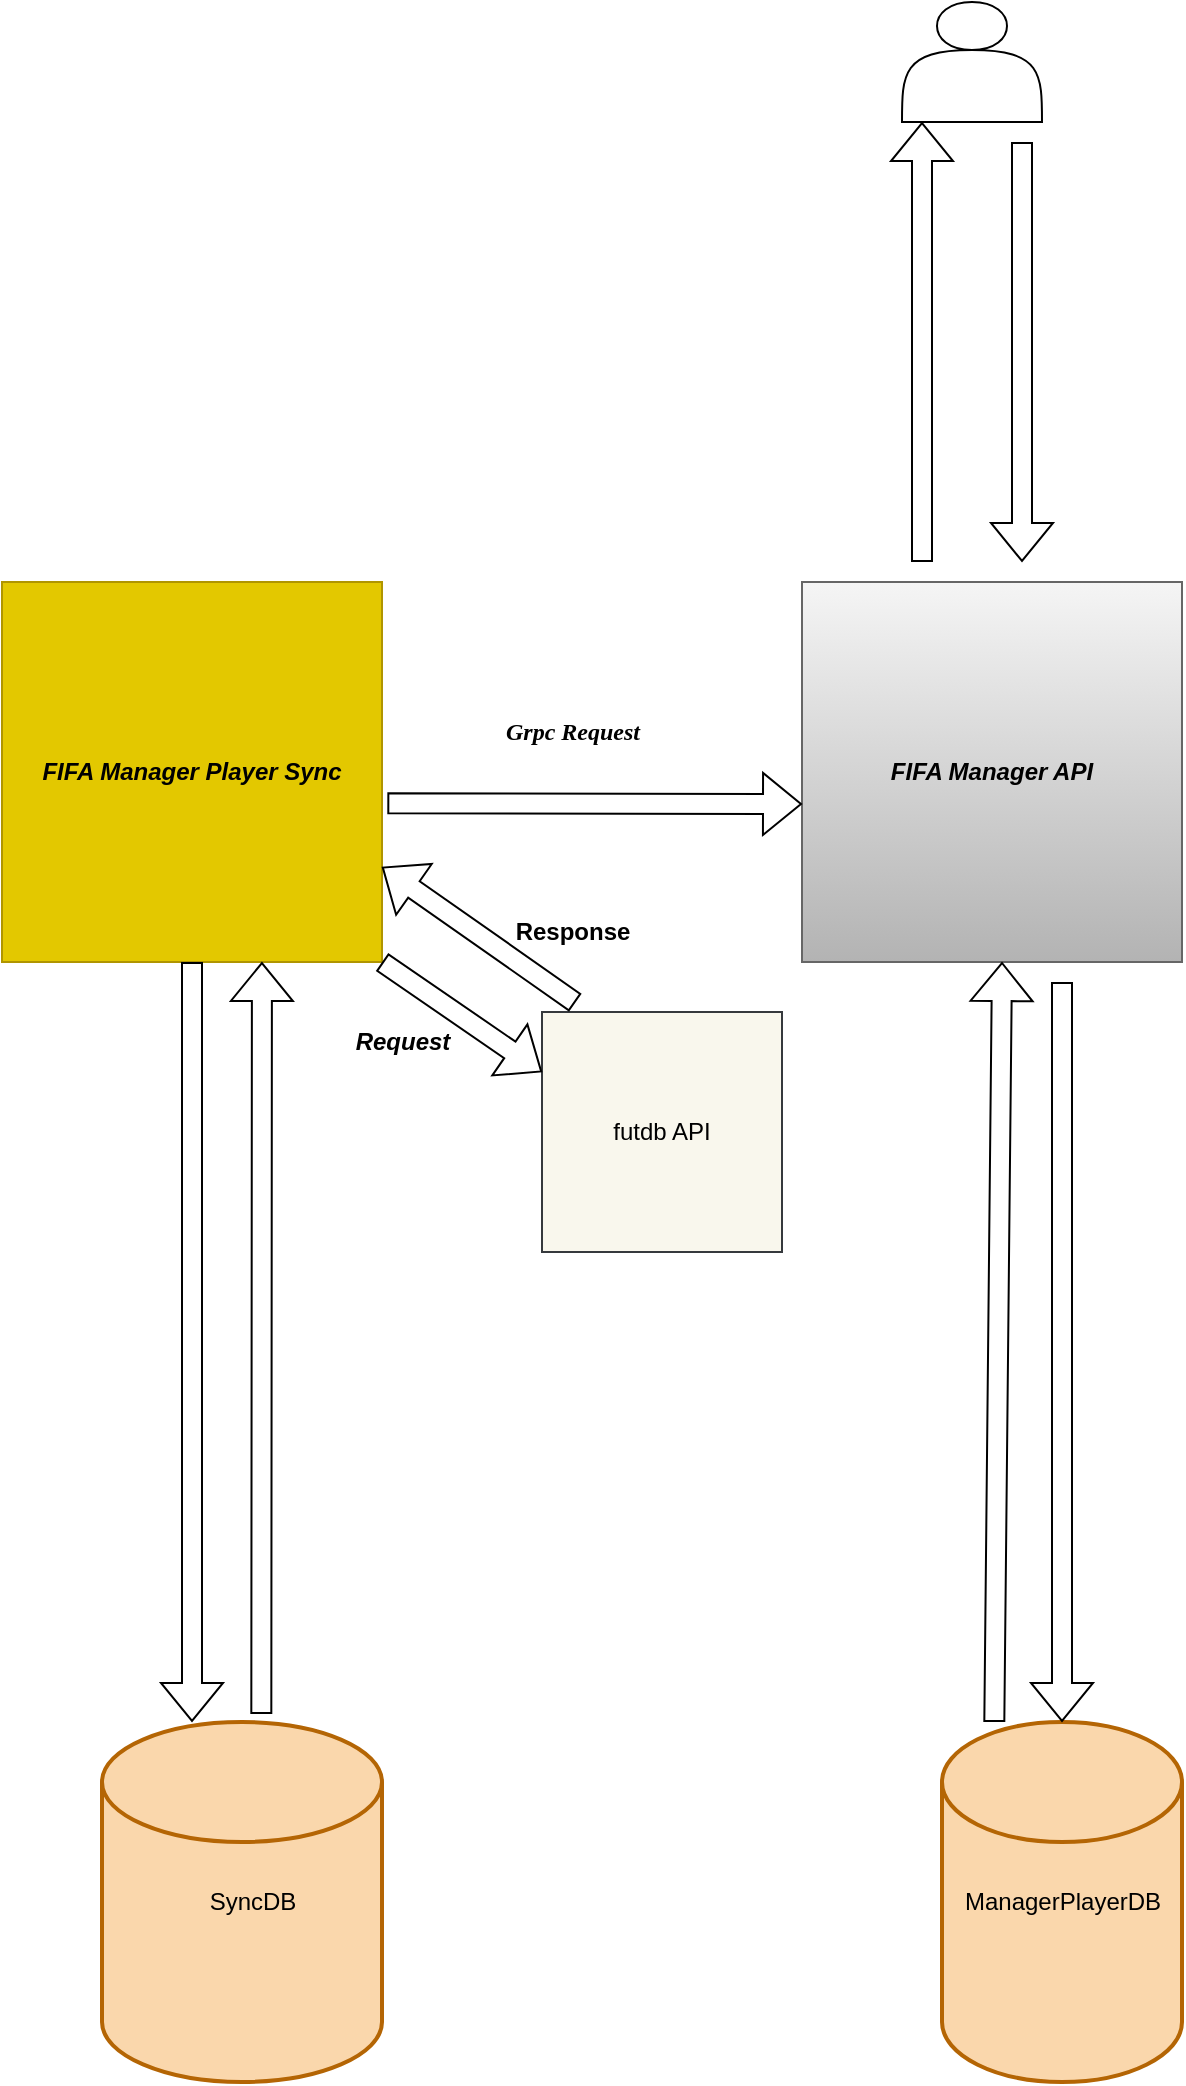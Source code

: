 <mxfile version="20.6.2" type="github">
  <diagram id="fmBw7mxjbvWGm2GWvBtQ" name="Página-1">
    <mxGraphModel dx="2062" dy="1114" grid="1" gridSize="10" guides="1" tooltips="1" connect="1" arrows="1" fold="1" page="1" pageScale="1" pageWidth="827" pageHeight="1169" math="0" shadow="0">
      <root>
        <mxCell id="0" />
        <mxCell id="1" parent="0" />
        <mxCell id="j1v4Q9wKb9o2JD1riZlh-1" value="" style="strokeWidth=2;html=1;shape=mxgraph.flowchart.database;whiteSpace=wrap;fillColor=#fad7ac;strokeColor=#b46504;" parent="1" vertex="1">
          <mxGeometry x="90" y="880" width="140" height="180" as="geometry" />
        </mxCell>
        <mxCell id="j1v4Q9wKb9o2JD1riZlh-2" value="" style="strokeWidth=2;html=1;shape=mxgraph.flowchart.database;whiteSpace=wrap;fillColor=#fad7ac;strokeColor=#b46504;" parent="1" vertex="1">
          <mxGeometry x="510" y="880" width="120" height="180" as="geometry" />
        </mxCell>
        <mxCell id="j1v4Q9wKb9o2JD1riZlh-3" value="" style="shape=actor;whiteSpace=wrap;html=1;" parent="1" vertex="1">
          <mxGeometry x="490" y="20" width="70" height="60" as="geometry" />
        </mxCell>
        <mxCell id="j1v4Q9wKb9o2JD1riZlh-5" value="FIFA Manager Player Sync" style="whiteSpace=wrap;html=1;aspect=fixed;fillColor=#e3c800;strokeColor=#B09500;fontColor=#000000;fontStyle=3" parent="1" vertex="1">
          <mxGeometry x="40" y="310" width="190" height="190" as="geometry" />
        </mxCell>
        <mxCell id="j1v4Q9wKb9o2JD1riZlh-6" value="FIFA Manager API" style="whiteSpace=wrap;html=1;aspect=fixed;fillColor=#f5f5f5;gradientColor=#b3b3b3;strokeColor=#666666;fontStyle=3" parent="1" vertex="1">
          <mxGeometry x="440" y="310" width="190" height="190" as="geometry" />
        </mxCell>
        <mxCell id="j1v4Q9wKb9o2JD1riZlh-11" value="futdb API&lt;br&gt;" style="whiteSpace=wrap;html=1;aspect=fixed;fillColor=#f9f7ed;strokeColor=#36393d;" parent="1" vertex="1">
          <mxGeometry x="310" y="525" width="120" height="120" as="geometry" />
        </mxCell>
        <mxCell id="j1v4Q9wKb9o2JD1riZlh-25" value="" style="shape=flexArrow;endArrow=classic;html=1;rounded=0;exitX=1.014;exitY=0.582;exitDx=0;exitDy=0;exitPerimeter=0;" parent="1" source="j1v4Q9wKb9o2JD1riZlh-5" edge="1">
          <mxGeometry width="50" height="50" relative="1" as="geometry">
            <mxPoint x="280" y="430" as="sourcePoint" />
            <mxPoint x="440" y="421" as="targetPoint" />
          </mxGeometry>
        </mxCell>
        <mxCell id="j1v4Q9wKb9o2JD1riZlh-26" value="Grpc Request" style="text;html=1;align=center;verticalAlign=middle;resizable=0;points=[];autosize=1;strokeColor=none;fillColor=none;fontStyle=3;fontFamily=Verdana;" parent="1" vertex="1">
          <mxGeometry x="270" y="370" width="110" height="30" as="geometry" />
        </mxCell>
        <mxCell id="j1v4Q9wKb9o2JD1riZlh-28" value="" style="shape=flexArrow;endArrow=classic;html=1;rounded=0;exitX=0.5;exitY=1;exitDx=0;exitDy=0;" parent="1" source="j1v4Q9wKb9o2JD1riZlh-5" edge="1">
          <mxGeometry width="50" height="50" relative="1" as="geometry">
            <mxPoint x="40" y="680" as="sourcePoint" />
            <mxPoint x="135" y="880" as="targetPoint" />
          </mxGeometry>
        </mxCell>
        <mxCell id="j1v4Q9wKb9o2JD1riZlh-29" value="" style="shape=flexArrow;endArrow=classic;html=1;rounded=0;entryX=0.684;entryY=1;entryDx=0;entryDy=0;entryPerimeter=0;exitX=0.569;exitY=-0.022;exitDx=0;exitDy=0;exitPerimeter=0;" parent="1" source="j1v4Q9wKb9o2JD1riZlh-1" target="j1v4Q9wKb9o2JD1riZlh-5" edge="1">
          <mxGeometry width="50" height="50" relative="1" as="geometry">
            <mxPoint x="170" y="680" as="sourcePoint" />
            <mxPoint x="200" y="510" as="targetPoint" />
          </mxGeometry>
        </mxCell>
        <mxCell id="j1v4Q9wKb9o2JD1riZlh-31" value="" style="shape=flexArrow;endArrow=classic;html=1;rounded=0;exitX=0.218;exitY=0;exitDx=0;exitDy=0;exitPerimeter=0;" parent="1" source="j1v4Q9wKb9o2JD1riZlh-2" edge="1">
          <mxGeometry width="50" height="50" relative="1" as="geometry">
            <mxPoint x="490" y="550" as="sourcePoint" />
            <mxPoint x="540" y="500" as="targetPoint" />
          </mxGeometry>
        </mxCell>
        <mxCell id="j1v4Q9wKb9o2JD1riZlh-32" value="" style="shape=flexArrow;endArrow=classic;html=1;rounded=0;entryX=0.5;entryY=0;entryDx=0;entryDy=0;entryPerimeter=0;" parent="1" target="j1v4Q9wKb9o2JD1riZlh-2" edge="1">
          <mxGeometry width="50" height="50" relative="1" as="geometry">
            <mxPoint x="570" y="510" as="sourcePoint" />
            <mxPoint x="600" y="840" as="targetPoint" />
          </mxGeometry>
        </mxCell>
        <mxCell id="j1v4Q9wKb9o2JD1riZlh-37" value="ManagerPlayerDB" style="text;html=1;align=center;verticalAlign=middle;resizable=0;points=[];autosize=1;strokeColor=none;fillColor=none;" parent="1" vertex="1">
          <mxGeometry x="510" y="955" width="120" height="30" as="geometry" />
        </mxCell>
        <mxCell id="j1v4Q9wKb9o2JD1riZlh-38" value="&lt;span style=&quot;&quot;&gt;SyncDB&lt;/span&gt;" style="text;html=1;align=center;verticalAlign=middle;resizable=0;points=[];autosize=1;strokeColor=none;fillColor=none;" parent="1" vertex="1">
          <mxGeometry x="130" y="955" width="70" height="30" as="geometry" />
        </mxCell>
        <mxCell id="j1v4Q9wKb9o2JD1riZlh-39" value="" style="shape=flexArrow;endArrow=classic;html=1;rounded=0;" parent="1" edge="1">
          <mxGeometry width="50" height="50" relative="1" as="geometry">
            <mxPoint x="500" y="300" as="sourcePoint" />
            <mxPoint x="500" y="80" as="targetPoint" />
          </mxGeometry>
        </mxCell>
        <mxCell id="j1v4Q9wKb9o2JD1riZlh-40" value="" style="shape=flexArrow;endArrow=classic;html=1;rounded=0;" parent="1" edge="1">
          <mxGeometry width="50" height="50" relative="1" as="geometry">
            <mxPoint x="550" y="90" as="sourcePoint" />
            <mxPoint x="550" y="300" as="targetPoint" />
          </mxGeometry>
        </mxCell>
        <mxCell id="j1v4Q9wKb9o2JD1riZlh-43" value="" style="shape=flexArrow;endArrow=classic;html=1;rounded=0;entryX=0;entryY=0.25;entryDx=0;entryDy=0;exitX=1;exitY=1;exitDx=0;exitDy=0;" parent="1" source="j1v4Q9wKb9o2JD1riZlh-5" target="j1v4Q9wKb9o2JD1riZlh-11" edge="1">
          <mxGeometry width="50" height="50" relative="1" as="geometry">
            <mxPoint x="240" y="570" as="sourcePoint" />
            <mxPoint x="290" y="520" as="targetPoint" />
          </mxGeometry>
        </mxCell>
        <mxCell id="j1v4Q9wKb9o2JD1riZlh-45" value="" style="shape=flexArrow;endArrow=classic;html=1;rounded=0;entryX=1;entryY=0.75;entryDx=0;entryDy=0;exitX=0.139;exitY=-0.039;exitDx=0;exitDy=0;exitPerimeter=0;" parent="1" source="j1v4Q9wKb9o2JD1riZlh-11" target="j1v4Q9wKb9o2JD1riZlh-5" edge="1">
          <mxGeometry width="50" height="50" relative="1" as="geometry">
            <mxPoint x="390" y="530" as="sourcePoint" />
            <mxPoint x="420" y="490" as="targetPoint" />
          </mxGeometry>
        </mxCell>
        <mxCell id="j1v4Q9wKb9o2JD1riZlh-46" value="Response" style="text;html=1;align=center;verticalAlign=middle;resizable=0;points=[];autosize=1;fontStyle=1" parent="1" vertex="1">
          <mxGeometry x="285" y="470" width="80" height="30" as="geometry" />
        </mxCell>
        <mxCell id="j1v4Q9wKb9o2JD1riZlh-47" value="Request" style="text;html=1;align=center;verticalAlign=middle;resizable=0;points=[];autosize=1;strokeColor=none;fillColor=none;fontStyle=3" parent="1" vertex="1">
          <mxGeometry x="205" y="525" width="70" height="30" as="geometry" />
        </mxCell>
      </root>
    </mxGraphModel>
  </diagram>
</mxfile>
